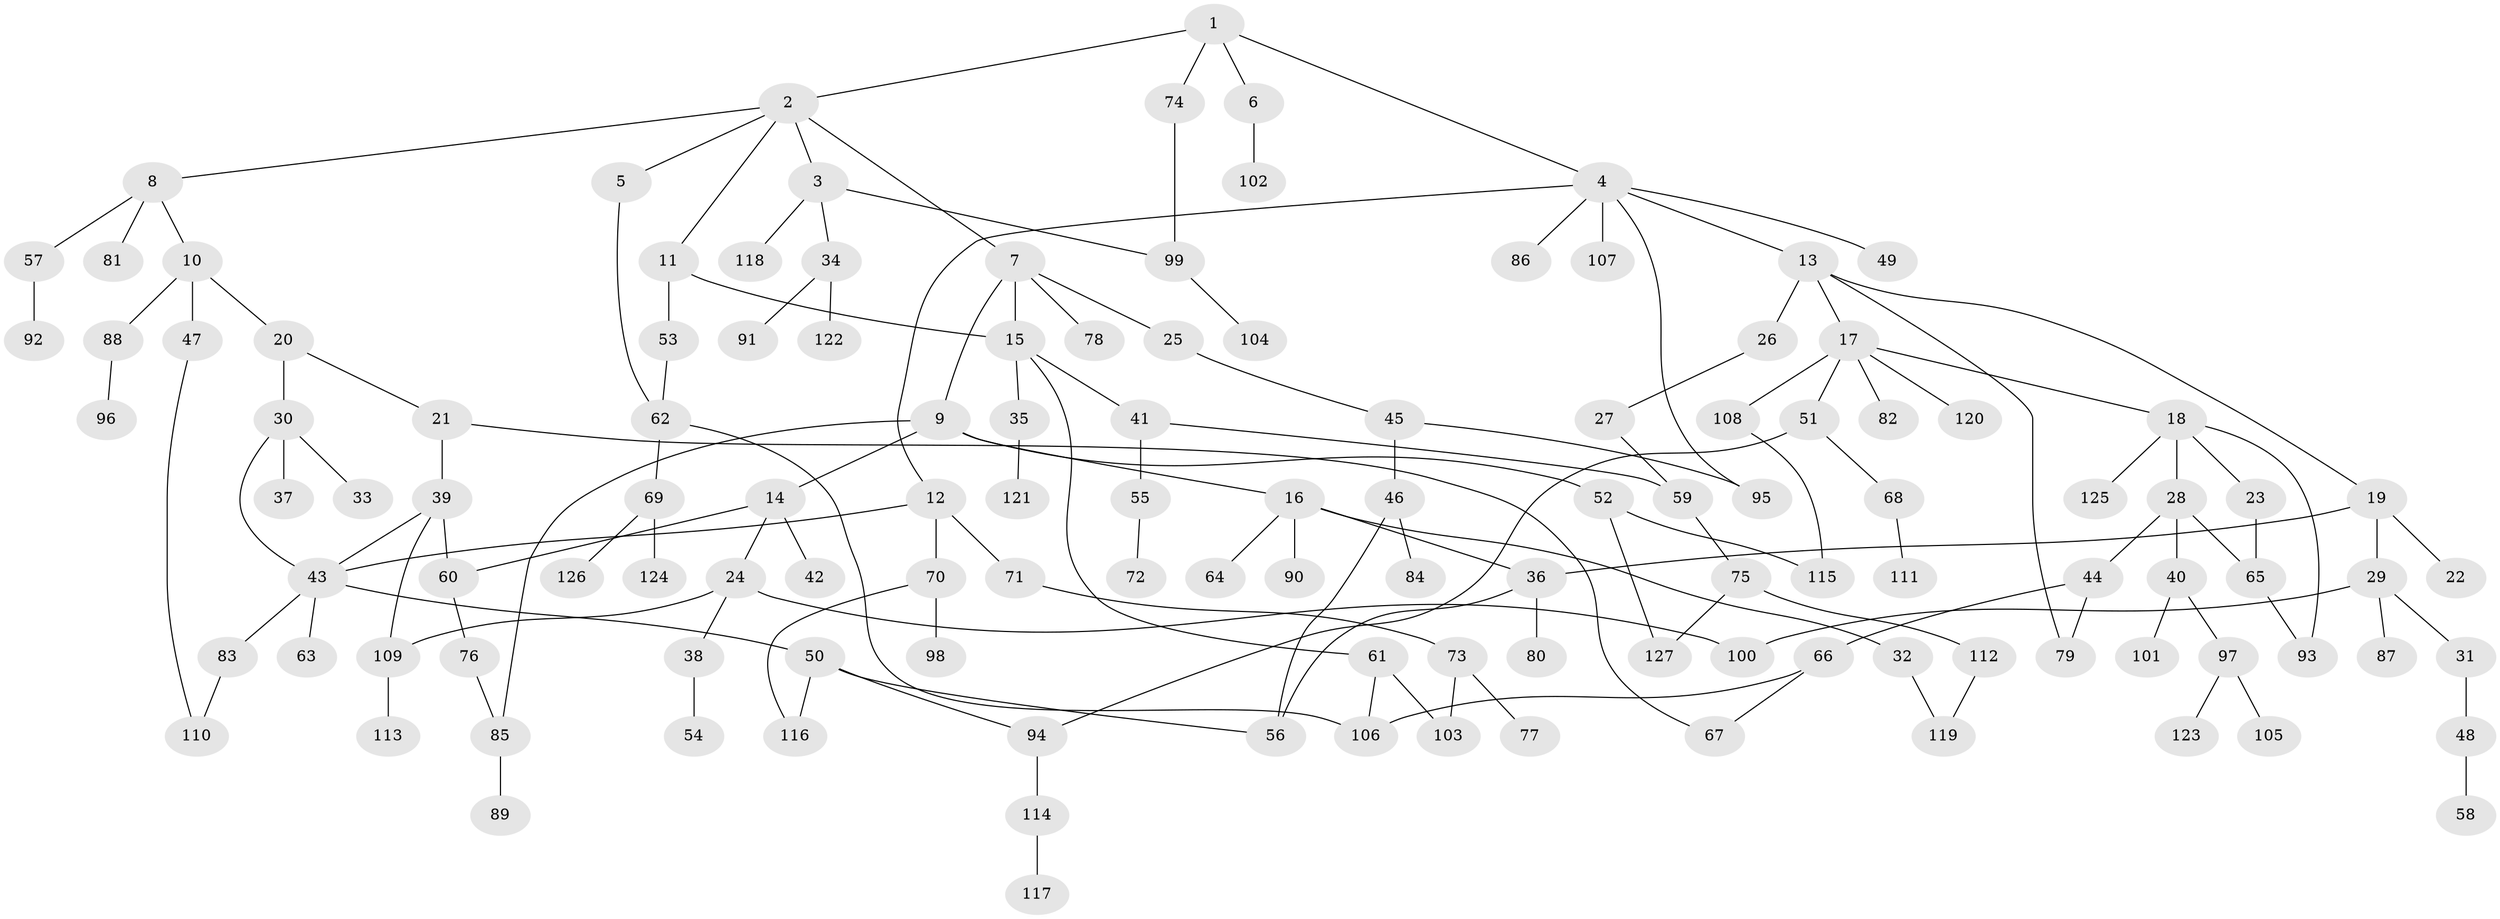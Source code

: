 // coarse degree distribution, {4: 0.07865168539325842, 7: 0.033707865168539325, 5: 0.10112359550561797, 2: 0.2808988764044944, 3: 0.10112359550561797, 6: 0.033707865168539325, 9: 0.011235955056179775, 1: 0.3595505617977528}
// Generated by graph-tools (version 1.1) at 2025/23/03/03/25 07:23:32]
// undirected, 127 vertices, 153 edges
graph export_dot {
graph [start="1"]
  node [color=gray90,style=filled];
  1;
  2;
  3;
  4;
  5;
  6;
  7;
  8;
  9;
  10;
  11;
  12;
  13;
  14;
  15;
  16;
  17;
  18;
  19;
  20;
  21;
  22;
  23;
  24;
  25;
  26;
  27;
  28;
  29;
  30;
  31;
  32;
  33;
  34;
  35;
  36;
  37;
  38;
  39;
  40;
  41;
  42;
  43;
  44;
  45;
  46;
  47;
  48;
  49;
  50;
  51;
  52;
  53;
  54;
  55;
  56;
  57;
  58;
  59;
  60;
  61;
  62;
  63;
  64;
  65;
  66;
  67;
  68;
  69;
  70;
  71;
  72;
  73;
  74;
  75;
  76;
  77;
  78;
  79;
  80;
  81;
  82;
  83;
  84;
  85;
  86;
  87;
  88;
  89;
  90;
  91;
  92;
  93;
  94;
  95;
  96;
  97;
  98;
  99;
  100;
  101;
  102;
  103;
  104;
  105;
  106;
  107;
  108;
  109;
  110;
  111;
  112;
  113;
  114;
  115;
  116;
  117;
  118;
  119;
  120;
  121;
  122;
  123;
  124;
  125;
  126;
  127;
  1 -- 2;
  1 -- 4;
  1 -- 6;
  1 -- 74;
  2 -- 3;
  2 -- 5;
  2 -- 7;
  2 -- 8;
  2 -- 11;
  3 -- 34;
  3 -- 118;
  3 -- 99;
  4 -- 12;
  4 -- 13;
  4 -- 49;
  4 -- 86;
  4 -- 107;
  4 -- 95;
  5 -- 62;
  6 -- 102;
  7 -- 9;
  7 -- 25;
  7 -- 78;
  7 -- 15;
  8 -- 10;
  8 -- 57;
  8 -- 81;
  9 -- 14;
  9 -- 16;
  9 -- 52;
  9 -- 85;
  10 -- 20;
  10 -- 47;
  10 -- 88;
  11 -- 15;
  11 -- 53;
  12 -- 70;
  12 -- 71;
  12 -- 43;
  13 -- 17;
  13 -- 19;
  13 -- 26;
  13 -- 79;
  14 -- 24;
  14 -- 42;
  14 -- 60;
  15 -- 35;
  15 -- 41;
  15 -- 61;
  16 -- 32;
  16 -- 64;
  16 -- 90;
  16 -- 36;
  17 -- 18;
  17 -- 51;
  17 -- 82;
  17 -- 108;
  17 -- 120;
  18 -- 23;
  18 -- 28;
  18 -- 125;
  18 -- 93;
  19 -- 22;
  19 -- 29;
  19 -- 36;
  20 -- 21;
  20 -- 30;
  21 -- 39;
  21 -- 67;
  23 -- 65;
  24 -- 38;
  24 -- 100;
  24 -- 109;
  25 -- 45;
  26 -- 27;
  27 -- 59;
  28 -- 40;
  28 -- 44;
  28 -- 65;
  29 -- 31;
  29 -- 87;
  29 -- 100;
  30 -- 33;
  30 -- 37;
  30 -- 43;
  31 -- 48;
  32 -- 119;
  34 -- 91;
  34 -- 122;
  35 -- 121;
  36 -- 80;
  36 -- 56;
  38 -- 54;
  39 -- 60;
  39 -- 109;
  39 -- 43;
  40 -- 97;
  40 -- 101;
  41 -- 55;
  41 -- 59;
  43 -- 50;
  43 -- 63;
  43 -- 83;
  44 -- 66;
  44 -- 79;
  45 -- 46;
  45 -- 95;
  46 -- 84;
  46 -- 56;
  47 -- 110;
  48 -- 58;
  50 -- 56;
  50 -- 94;
  50 -- 116;
  51 -- 68;
  51 -- 94;
  52 -- 115;
  52 -- 127;
  53 -- 62;
  55 -- 72;
  57 -- 92;
  59 -- 75;
  60 -- 76;
  61 -- 103;
  61 -- 106;
  62 -- 69;
  62 -- 106;
  65 -- 93;
  66 -- 67;
  66 -- 106;
  68 -- 111;
  69 -- 124;
  69 -- 126;
  70 -- 98;
  70 -- 116;
  71 -- 73;
  73 -- 77;
  73 -- 103;
  74 -- 99;
  75 -- 112;
  75 -- 127;
  76 -- 85;
  83 -- 110;
  85 -- 89;
  88 -- 96;
  94 -- 114;
  97 -- 105;
  97 -- 123;
  99 -- 104;
  108 -- 115;
  109 -- 113;
  112 -- 119;
  114 -- 117;
}
